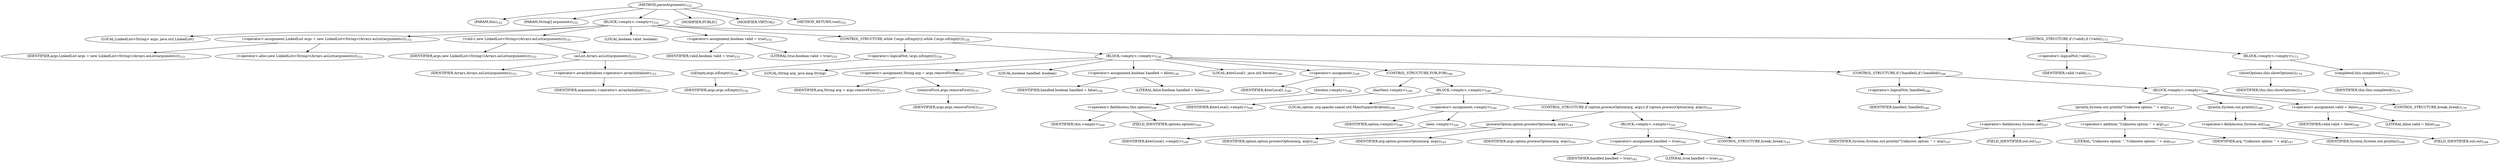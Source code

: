 digraph "parseArguments" {  
"419" [label = <(METHOD,parseArguments)<SUB>152</SUB>> ]
"20" [label = <(PARAM,this)<SUB>152</SUB>> ]
"420" [label = <(PARAM,String[] arguments)<SUB>152</SUB>> ]
"421" [label = <(BLOCK,&lt;empty&gt;,&lt;empty&gt;)<SUB>152</SUB>> ]
"18" [label = <(LOCAL,LinkedList&lt;String&gt; args: java.util.LinkedList)> ]
"422" [label = <(&lt;operator&gt;.assignment,LinkedList args = new LinkedList&lt;String&gt;(Arrays.asList(arguments)))<SUB>153</SUB>> ]
"423" [label = <(IDENTIFIER,args,LinkedList args = new LinkedList&lt;String&gt;(Arrays.asList(arguments)))<SUB>153</SUB>> ]
"424" [label = <(&lt;operator&gt;.alloc,new LinkedList&lt;String&gt;(Arrays.asList(arguments)))<SUB>153</SUB>> ]
"425" [label = <(&lt;init&gt;,new LinkedList&lt;String&gt;(Arrays.asList(arguments)))<SUB>153</SUB>> ]
"17" [label = <(IDENTIFIER,args,new LinkedList&lt;String&gt;(Arrays.asList(arguments)))<SUB>153</SUB>> ]
"426" [label = <(asList,Arrays.asList(arguments))<SUB>153</SUB>> ]
"427" [label = <(IDENTIFIER,Arrays,Arrays.asList(arguments))<SUB>153</SUB>> ]
"428" [label = <(&lt;operator&gt;.arrayInitializer,&lt;operator&gt;.arrayInitializer)<SUB>153</SUB>> ]
"429" [label = <(IDENTIFIER,arguments,&lt;operator&gt;.arrayInitializer)<SUB>153</SUB>> ]
"430" [label = <(LOCAL,boolean valid: boolean)> ]
"431" [label = <(&lt;operator&gt;.assignment,boolean valid = true)<SUB>155</SUB>> ]
"432" [label = <(IDENTIFIER,valid,boolean valid = true)<SUB>155</SUB>> ]
"433" [label = <(LITERAL,true,boolean valid = true)<SUB>155</SUB>> ]
"434" [label = <(CONTROL_STRUCTURE,while (!args.isEmpty()),while (!args.isEmpty()))<SUB>156</SUB>> ]
"435" [label = <(&lt;operator&gt;.logicalNot,!args.isEmpty())<SUB>156</SUB>> ]
"436" [label = <(isEmpty,args.isEmpty())<SUB>156</SUB>> ]
"437" [label = <(IDENTIFIER,args,args.isEmpty())<SUB>156</SUB>> ]
"438" [label = <(BLOCK,&lt;empty&gt;,&lt;empty&gt;)<SUB>156</SUB>> ]
"439" [label = <(LOCAL,String arg: java.lang.String)> ]
"440" [label = <(&lt;operator&gt;.assignment,String arg = args.removeFirst())<SUB>157</SUB>> ]
"441" [label = <(IDENTIFIER,arg,String arg = args.removeFirst())<SUB>157</SUB>> ]
"442" [label = <(removeFirst,args.removeFirst())<SUB>157</SUB>> ]
"443" [label = <(IDENTIFIER,args,args.removeFirst())<SUB>157</SUB>> ]
"444" [label = <(LOCAL,boolean handled: boolean)> ]
"445" [label = <(&lt;operator&gt;.assignment,boolean handled = false)<SUB>159</SUB>> ]
"446" [label = <(IDENTIFIER,handled,boolean handled = false)<SUB>159</SUB>> ]
"447" [label = <(LITERAL,false,boolean handled = false)<SUB>159</SUB>> ]
"448" [label = <(LOCAL,$iterLocal1: java.util.Iterator)<SUB>160</SUB>> ]
"449" [label = <(&lt;operator&gt;.assignment,)<SUB>160</SUB>> ]
"450" [label = <(IDENTIFIER,$iterLocal1,)<SUB>160</SUB>> ]
"451" [label = <(iterator,&lt;empty&gt;)<SUB>160</SUB>> ]
"452" [label = <(&lt;operator&gt;.fieldAccess,this.options)<SUB>160</SUB>> ]
"453" [label = <(IDENTIFIER,this,&lt;empty&gt;)<SUB>160</SUB>> ]
"454" [label = <(FIELD_IDENTIFIER,options,options)<SUB>160</SUB>> ]
"455" [label = <(CONTROL_STRUCTURE,FOR,FOR)<SUB>160</SUB>> ]
"456" [label = <(hasNext,&lt;empty&gt;)<SUB>160</SUB>> ]
"457" [label = <(IDENTIFIER,$iterLocal1,&lt;empty&gt;)<SUB>160</SUB>> ]
"458" [label = <(BLOCK,&lt;empty&gt;,&lt;empty&gt;)<SUB>160</SUB>> ]
"459" [label = <(LOCAL,option: org.apache.camel.util.MainSupport$Option)<SUB>160</SUB>> ]
"460" [label = <(&lt;operator&gt;.assignment,&lt;empty&gt;)<SUB>160</SUB>> ]
"461" [label = <(IDENTIFIER,option,&lt;empty&gt;)<SUB>160</SUB>> ]
"462" [label = <(next,&lt;empty&gt;)<SUB>160</SUB>> ]
"463" [label = <(IDENTIFIER,$iterLocal1,&lt;empty&gt;)<SUB>160</SUB>> ]
"464" [label = <(CONTROL_STRUCTURE,if (option.processOption(arg, args)),if (option.processOption(arg, args)))<SUB>161</SUB>> ]
"465" [label = <(processOption,option.processOption(arg, args))<SUB>161</SUB>> ]
"466" [label = <(IDENTIFIER,option,option.processOption(arg, args))<SUB>161</SUB>> ]
"467" [label = <(IDENTIFIER,arg,option.processOption(arg, args))<SUB>161</SUB>> ]
"468" [label = <(IDENTIFIER,args,option.processOption(arg, args))<SUB>161</SUB>> ]
"469" [label = <(BLOCK,&lt;empty&gt;,&lt;empty&gt;)<SUB>161</SUB>> ]
"470" [label = <(&lt;operator&gt;.assignment,handled = true)<SUB>162</SUB>> ]
"471" [label = <(IDENTIFIER,handled,handled = true)<SUB>162</SUB>> ]
"472" [label = <(LITERAL,true,handled = true)<SUB>162</SUB>> ]
"473" [label = <(CONTROL_STRUCTURE,break;,break;)<SUB>163</SUB>> ]
"474" [label = <(CONTROL_STRUCTURE,if (!handled),if (!handled))<SUB>166</SUB>> ]
"475" [label = <(&lt;operator&gt;.logicalNot,!handled)<SUB>166</SUB>> ]
"476" [label = <(IDENTIFIER,handled,!handled)<SUB>166</SUB>> ]
"477" [label = <(BLOCK,&lt;empty&gt;,&lt;empty&gt;)<SUB>166</SUB>> ]
"478" [label = <(println,System.out.println(&quot;Unknown option: &quot; + arg))<SUB>167</SUB>> ]
"479" [label = <(&lt;operator&gt;.fieldAccess,System.out)<SUB>167</SUB>> ]
"480" [label = <(IDENTIFIER,System,System.out.println(&quot;Unknown option: &quot; + arg))<SUB>167</SUB>> ]
"481" [label = <(FIELD_IDENTIFIER,out,out)<SUB>167</SUB>> ]
"482" [label = <(&lt;operator&gt;.addition,&quot;Unknown option: &quot; + arg)<SUB>167</SUB>> ]
"483" [label = <(LITERAL,&quot;Unknown option: &quot;,&quot;Unknown option: &quot; + arg)<SUB>167</SUB>> ]
"484" [label = <(IDENTIFIER,arg,&quot;Unknown option: &quot; + arg)<SUB>167</SUB>> ]
"485" [label = <(println,System.out.println())<SUB>168</SUB>> ]
"486" [label = <(&lt;operator&gt;.fieldAccess,System.out)<SUB>168</SUB>> ]
"487" [label = <(IDENTIFIER,System,System.out.println())<SUB>168</SUB>> ]
"488" [label = <(FIELD_IDENTIFIER,out,out)<SUB>168</SUB>> ]
"489" [label = <(&lt;operator&gt;.assignment,valid = false)<SUB>169</SUB>> ]
"490" [label = <(IDENTIFIER,valid,valid = false)<SUB>169</SUB>> ]
"491" [label = <(LITERAL,false,valid = false)<SUB>169</SUB>> ]
"492" [label = <(CONTROL_STRUCTURE,break;,break;)<SUB>170</SUB>> ]
"493" [label = <(CONTROL_STRUCTURE,if (!valid),if (!valid))<SUB>173</SUB>> ]
"494" [label = <(&lt;operator&gt;.logicalNot,!valid)<SUB>173</SUB>> ]
"495" [label = <(IDENTIFIER,valid,!valid)<SUB>173</SUB>> ]
"496" [label = <(BLOCK,&lt;empty&gt;,&lt;empty&gt;)<SUB>173</SUB>> ]
"497" [label = <(showOptions,this.showOptions())<SUB>174</SUB>> ]
"19" [label = <(IDENTIFIER,this,this.showOptions())<SUB>174</SUB>> ]
"498" [label = <(completed,this.completed())<SUB>175</SUB>> ]
"21" [label = <(IDENTIFIER,this,this.completed())<SUB>175</SUB>> ]
"499" [label = <(MODIFIER,PUBLIC)> ]
"500" [label = <(MODIFIER,VIRTUAL)> ]
"501" [label = <(METHOD_RETURN,void)<SUB>152</SUB>> ]
  "419" -> "20" 
  "419" -> "420" 
  "419" -> "421" 
  "419" -> "499" 
  "419" -> "500" 
  "419" -> "501" 
  "421" -> "18" 
  "421" -> "422" 
  "421" -> "425" 
  "421" -> "430" 
  "421" -> "431" 
  "421" -> "434" 
  "421" -> "493" 
  "422" -> "423" 
  "422" -> "424" 
  "425" -> "17" 
  "425" -> "426" 
  "426" -> "427" 
  "426" -> "428" 
  "428" -> "429" 
  "431" -> "432" 
  "431" -> "433" 
  "434" -> "435" 
  "434" -> "438" 
  "435" -> "436" 
  "436" -> "437" 
  "438" -> "439" 
  "438" -> "440" 
  "438" -> "444" 
  "438" -> "445" 
  "438" -> "448" 
  "438" -> "449" 
  "438" -> "455" 
  "438" -> "474" 
  "440" -> "441" 
  "440" -> "442" 
  "442" -> "443" 
  "445" -> "446" 
  "445" -> "447" 
  "449" -> "450" 
  "449" -> "451" 
  "451" -> "452" 
  "452" -> "453" 
  "452" -> "454" 
  "455" -> "456" 
  "455" -> "458" 
  "456" -> "457" 
  "458" -> "459" 
  "458" -> "460" 
  "458" -> "464" 
  "460" -> "461" 
  "460" -> "462" 
  "462" -> "463" 
  "464" -> "465" 
  "464" -> "469" 
  "465" -> "466" 
  "465" -> "467" 
  "465" -> "468" 
  "469" -> "470" 
  "469" -> "473" 
  "470" -> "471" 
  "470" -> "472" 
  "474" -> "475" 
  "474" -> "477" 
  "475" -> "476" 
  "477" -> "478" 
  "477" -> "485" 
  "477" -> "489" 
  "477" -> "492" 
  "478" -> "479" 
  "478" -> "482" 
  "479" -> "480" 
  "479" -> "481" 
  "482" -> "483" 
  "482" -> "484" 
  "485" -> "486" 
  "486" -> "487" 
  "486" -> "488" 
  "489" -> "490" 
  "489" -> "491" 
  "493" -> "494" 
  "493" -> "496" 
  "494" -> "495" 
  "496" -> "497" 
  "496" -> "498" 
  "497" -> "19" 
  "498" -> "21" 
}
